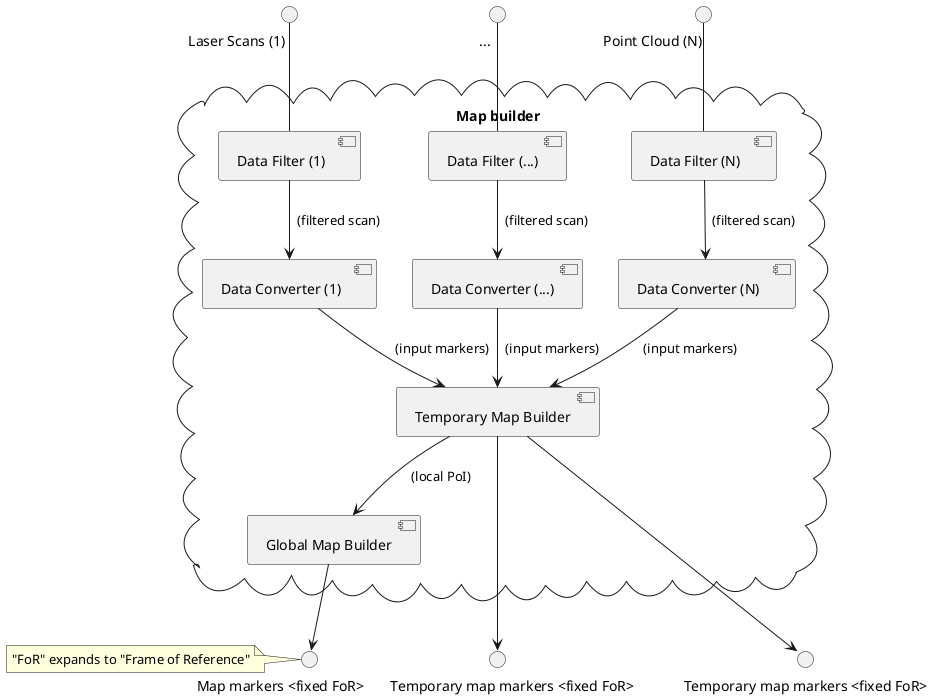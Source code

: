 /'' ==================================================================================================================================
 ' @file       map_builder.plantuml
 ' @author     Krzysztof Pierczyk (krzysztof.pierczyk@gmail.com)
 ' @maintainer Krzysztof Pierczyk (krzysztof.pierczyk@gmail.com)
 ' @date       Sunday, 3rd April 2022 12:40:51 am
 ' @modified   Sunday, 3rd April 2022 1:06:58 am
 ' @project    engineering-thesis
 ' @brief
 '    
 '    UML diagram describing poi-map-building ('poi' refers to points-of-interest) subsystem provided by the package. Precisely,
 '    it refers to the velmwheel::points_of_interest::Map builder class
 '    
 ' @copyright Krzysztof Pierczyk © 2022
 ' ================================================================================================================================ '/

@startuml map_builder

interface input_laser as "Laser Scans (1)                             "
interface input       as "...       "
interface input_cloud as "Point Cloud (N)                            "

' System
cloud "Map builder" as map_builder {

    ' Incoming scans are filtered
    input_laser -- [ Data Filter (1)   ]
    input       -- [ Data Filter (...) ]
    input_cloud -- [ Data Filter (N)   ]

    ' Filtered data is transforming icoming data into homogeneous form
    [ Data Filter (1)   ] --> [ Data Converter (1)   ] : "  (filtered scan)"
    [ Data Filter (...) ] --> [ Data Converter (...) ] : "  (filtered scan)"
    [ Data Filter (N)   ] --> [ Data Converter (N)   ] : "  (filtered scan)"

    ' Input markers are passed to the 'temporary-map builder'
    [ Data Converter (1)   ] --> [ Temporary Map Builder ] : "  (input markers)"
    [ Data Converter (...) ] --> [ Temporary Map Builder ] : "  (input markers)"
    [ Data Converter (N)   ] --> [ Temporary Map Builder ] : "  (input markers)"

    ' Content of the 'temporary-map' is used to generator 'global' map
    [ Temporary Map Builder ] --> [ Global Map Builder ] : "  (local PoI)"

}

' Local PoI observed by the robot in the near past
interface temporary_map_markers_robot as "        Temporary map markers <fixed FoR>"
' Global PoI observed by the robot in the whole lifecycle
interface map_markers as "Map markers <fixed FoR>                "
' Local PoI observed by the robot in the near past
interface temporary_map_markers_fixed as "Temporary map markers <fixed FoR>"


[ Temporary Map Builder ] ---> temporary_map_markers_robot
[ Global Map Builder ]    -->  map_markers
[ Temporary Map Builder ] ---> temporary_map_markers_fixed


note left of map_markers
  "FoR" expands to "Frame of Reference"
end note

@enduml
